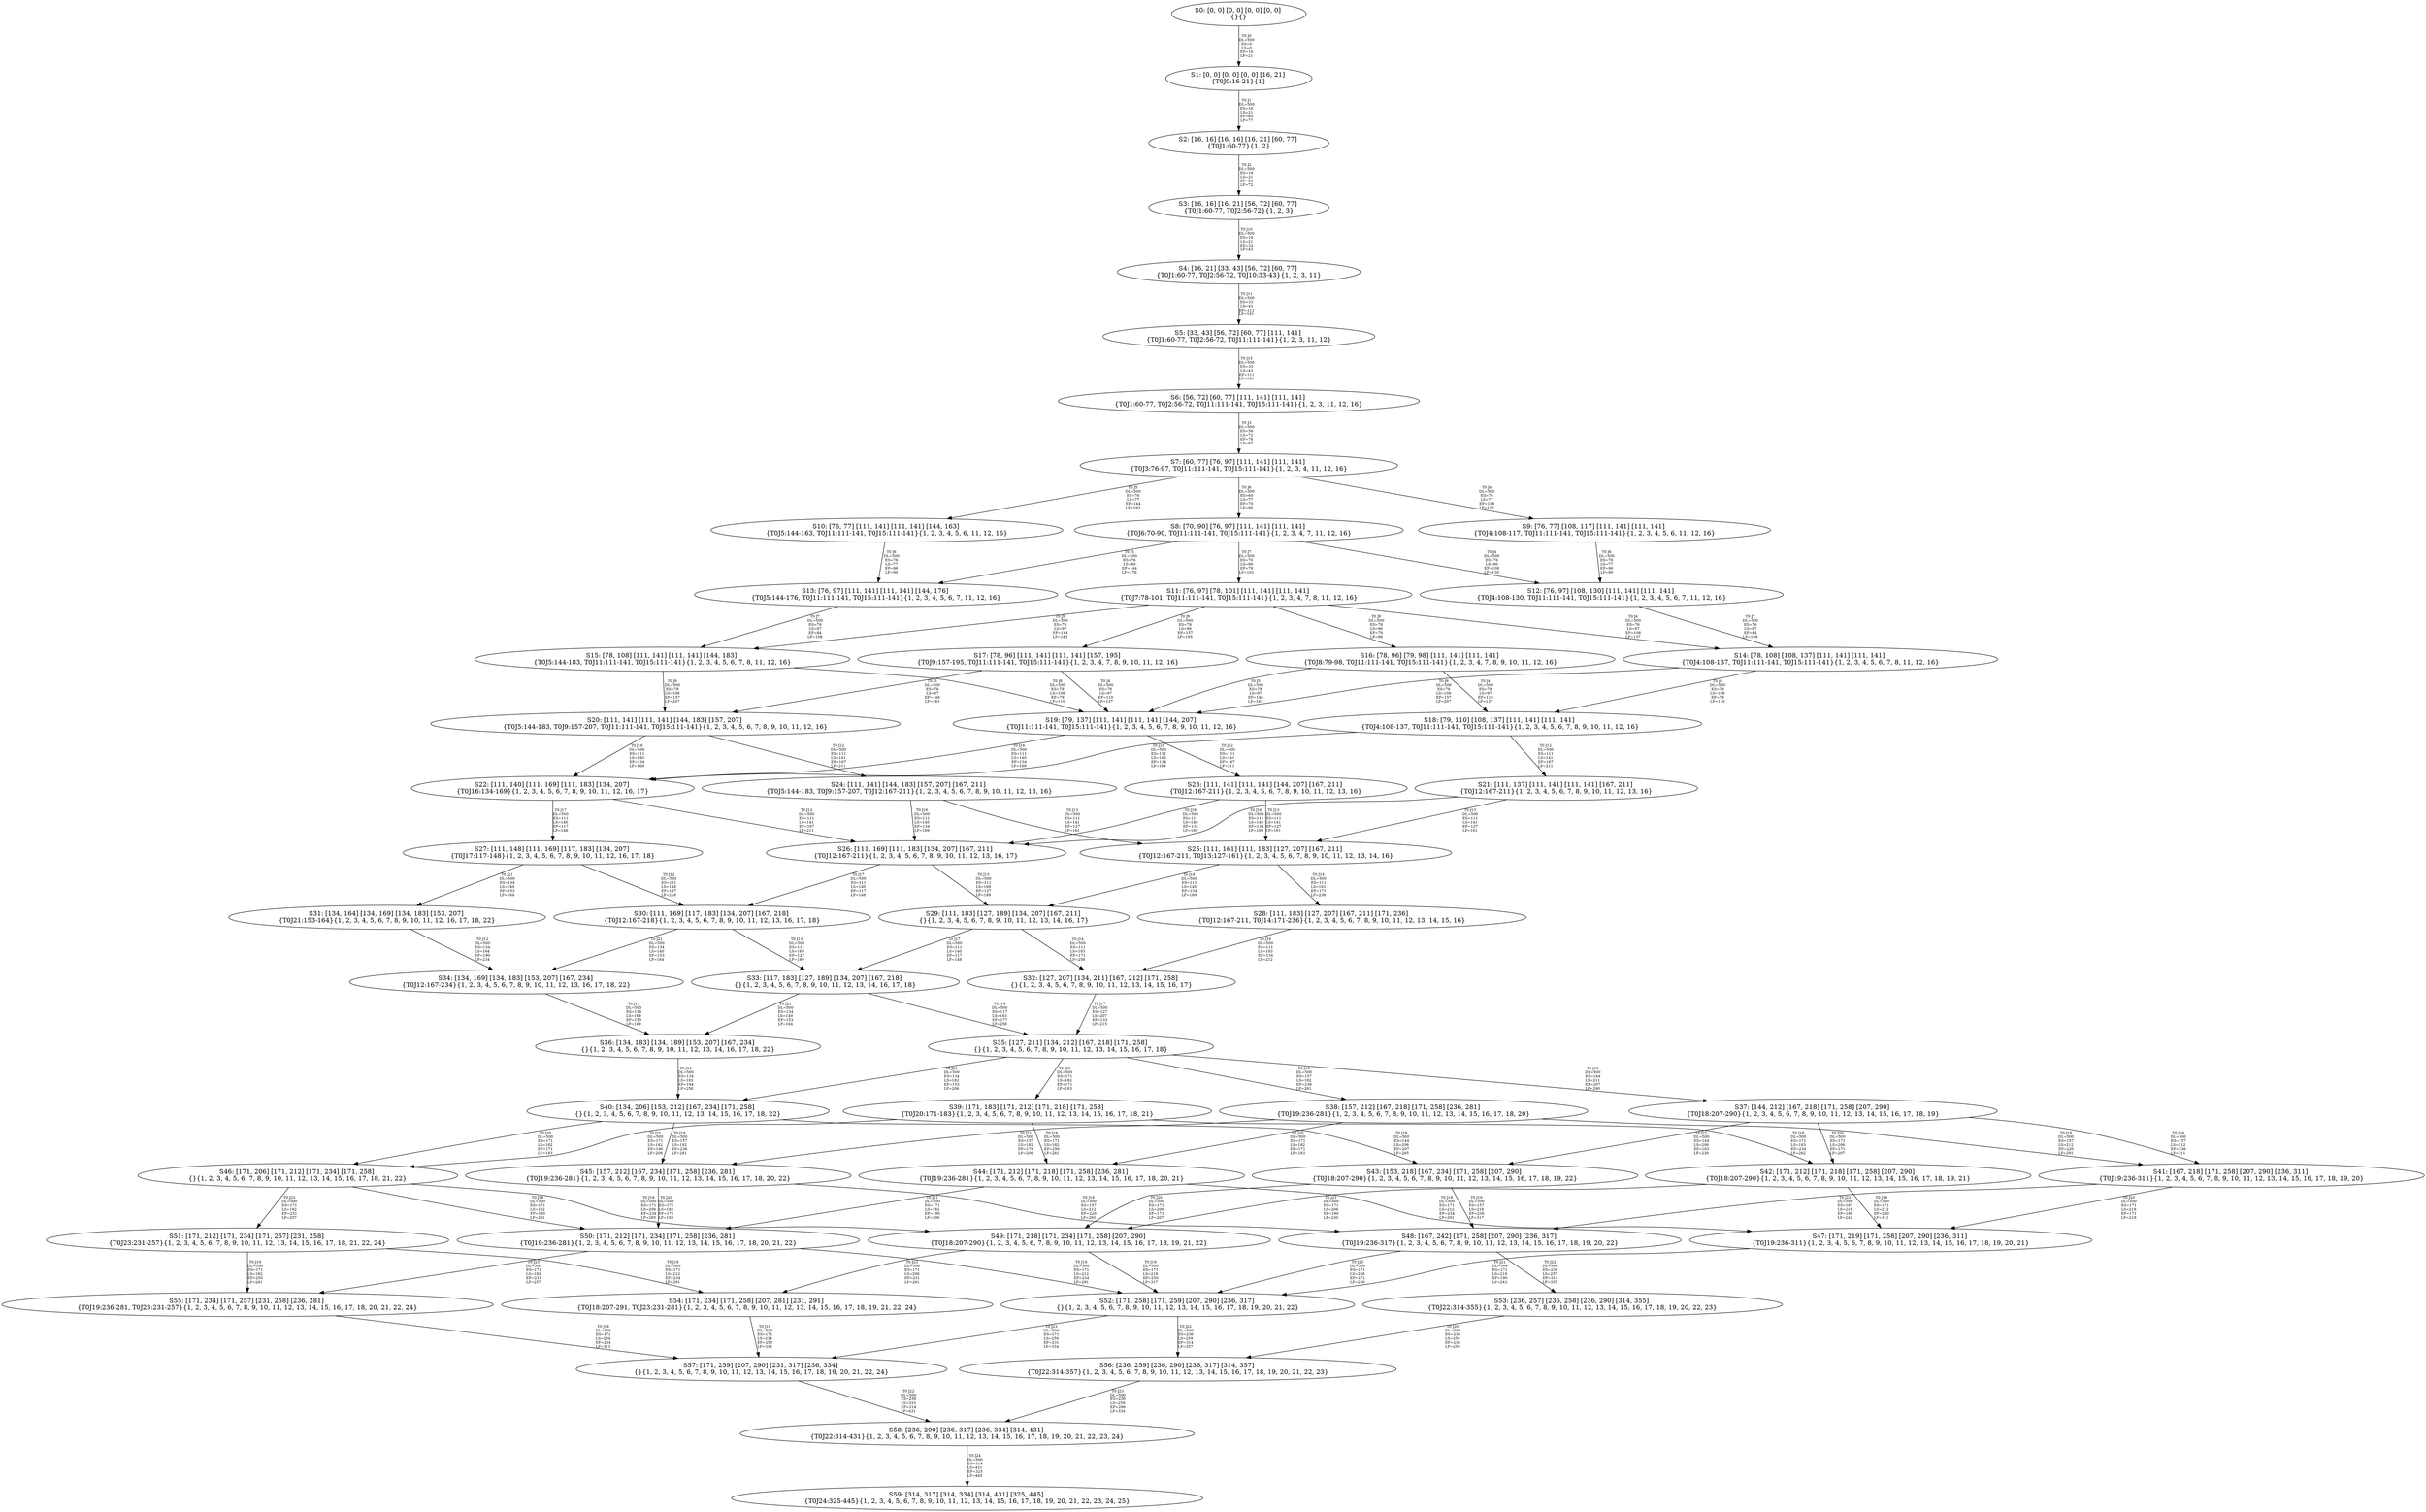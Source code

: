 digraph {
	S0[label="S0: [0, 0] [0, 0] [0, 0] [0, 0] \n{}{}"];
	S1[label="S1: [0, 0] [0, 0] [0, 0] [16, 21] \n{T0J0:16-21}{1}"];
	S2[label="S2: [16, 16] [16, 16] [16, 21] [60, 77] \n{T0J1:60-77}{1, 2}"];
	S3[label="S3: [16, 16] [16, 21] [56, 72] [60, 77] \n{T0J1:60-77, T0J2:56-72}{1, 2, 3}"];
	S4[label="S4: [16, 21] [33, 43] [56, 72] [60, 77] \n{T0J1:60-77, T0J2:56-72, T0J10:33-43}{1, 2, 3, 11}"];
	S5[label="S5: [33, 43] [56, 72] [60, 77] [111, 141] \n{T0J1:60-77, T0J2:56-72, T0J11:111-141}{1, 2, 3, 11, 12}"];
	S6[label="S6: [56, 72] [60, 77] [111, 141] [111, 141] \n{T0J1:60-77, T0J2:56-72, T0J11:111-141, T0J15:111-141}{1, 2, 3, 11, 12, 16}"];
	S7[label="S7: [60, 77] [76, 97] [111, 141] [111, 141] \n{T0J3:76-97, T0J11:111-141, T0J15:111-141}{1, 2, 3, 4, 11, 12, 16}"];
	S8[label="S8: [70, 90] [76, 97] [111, 141] [111, 141] \n{T0J6:70-90, T0J11:111-141, T0J15:111-141}{1, 2, 3, 4, 7, 11, 12, 16}"];
	S9[label="S9: [76, 77] [108, 117] [111, 141] [111, 141] \n{T0J4:108-117, T0J11:111-141, T0J15:111-141}{1, 2, 3, 4, 5, 6, 11, 12, 16}"];
	S10[label="S10: [76, 77] [111, 141] [111, 141] [144, 163] \n{T0J5:144-163, T0J11:111-141, T0J15:111-141}{1, 2, 3, 4, 5, 6, 11, 12, 16}"];
	S11[label="S11: [76, 97] [78, 101] [111, 141] [111, 141] \n{T0J7:78-101, T0J11:111-141, T0J15:111-141}{1, 2, 3, 4, 7, 8, 11, 12, 16}"];
	S12[label="S12: [76, 97] [108, 130] [111, 141] [111, 141] \n{T0J4:108-130, T0J11:111-141, T0J15:111-141}{1, 2, 3, 4, 5, 6, 7, 11, 12, 16}"];
	S13[label="S13: [76, 97] [111, 141] [111, 141] [144, 176] \n{T0J5:144-176, T0J11:111-141, T0J15:111-141}{1, 2, 3, 4, 5, 6, 7, 11, 12, 16}"];
	S14[label="S14: [78, 108] [108, 137] [111, 141] [111, 141] \n{T0J4:108-137, T0J11:111-141, T0J15:111-141}{1, 2, 3, 4, 5, 6, 7, 8, 11, 12, 16}"];
	S15[label="S15: [78, 108] [111, 141] [111, 141] [144, 183] \n{T0J5:144-183, T0J11:111-141, T0J15:111-141}{1, 2, 3, 4, 5, 6, 7, 8, 11, 12, 16}"];
	S16[label="S16: [78, 96] [79, 98] [111, 141] [111, 141] \n{T0J8:79-98, T0J11:111-141, T0J15:111-141}{1, 2, 3, 4, 7, 8, 9, 10, 11, 12, 16}"];
	S17[label="S17: [78, 96] [111, 141] [111, 141] [157, 195] \n{T0J9:157-195, T0J11:111-141, T0J15:111-141}{1, 2, 3, 4, 7, 8, 9, 10, 11, 12, 16}"];
	S18[label="S18: [79, 110] [108, 137] [111, 141] [111, 141] \n{T0J4:108-137, T0J11:111-141, T0J15:111-141}{1, 2, 3, 4, 5, 6, 7, 8, 9, 10, 11, 12, 16}"];
	S19[label="S19: [79, 137] [111, 141] [111, 141] [144, 207] \n{T0J11:111-141, T0J15:111-141}{1, 2, 3, 4, 5, 6, 7, 8, 9, 10, 11, 12, 16}"];
	S20[label="S20: [111, 141] [111, 141] [144, 183] [157, 207] \n{T0J5:144-183, T0J9:157-207, T0J11:111-141, T0J15:111-141}{1, 2, 3, 4, 5, 6, 7, 8, 9, 10, 11, 12, 16}"];
	S21[label="S21: [111, 137] [111, 141] [111, 141] [167, 211] \n{T0J12:167-211}{1, 2, 3, 4, 5, 6, 7, 8, 9, 10, 11, 12, 13, 16}"];
	S22[label="S22: [111, 140] [111, 169] [111, 183] [134, 207] \n{T0J16:134-169}{1, 2, 3, 4, 5, 6, 7, 8, 9, 10, 11, 12, 16, 17}"];
	S23[label="S23: [111, 141] [111, 141] [144, 207] [167, 211] \n{T0J12:167-211}{1, 2, 3, 4, 5, 6, 7, 8, 9, 10, 11, 12, 13, 16}"];
	S24[label="S24: [111, 141] [144, 183] [157, 207] [167, 211] \n{T0J5:144-183, T0J9:157-207, T0J12:167-211}{1, 2, 3, 4, 5, 6, 7, 8, 9, 10, 11, 12, 13, 16}"];
	S25[label="S25: [111, 161] [111, 183] [127, 207] [167, 211] \n{T0J12:167-211, T0J13:127-161}{1, 2, 3, 4, 5, 6, 7, 8, 9, 10, 11, 12, 13, 14, 16}"];
	S26[label="S26: [111, 169] [111, 183] [134, 207] [167, 211] \n{T0J12:167-211}{1, 2, 3, 4, 5, 6, 7, 8, 9, 10, 11, 12, 13, 16, 17}"];
	S27[label="S27: [111, 148] [111, 169] [117, 183] [134, 207] \n{T0J17:117-148}{1, 2, 3, 4, 5, 6, 7, 8, 9, 10, 11, 12, 16, 17, 18}"];
	S28[label="S28: [111, 183] [127, 207] [167, 211] [171, 236] \n{T0J12:167-211, T0J14:171-236}{1, 2, 3, 4, 5, 6, 7, 8, 9, 10, 11, 12, 13, 14, 15, 16}"];
	S29[label="S29: [111, 183] [127, 189] [134, 207] [167, 211] \n{}{1, 2, 3, 4, 5, 6, 7, 8, 9, 10, 11, 12, 13, 14, 16, 17}"];
	S30[label="S30: [111, 169] [117, 183] [134, 207] [167, 218] \n{T0J12:167-218}{1, 2, 3, 4, 5, 6, 7, 8, 9, 10, 11, 12, 13, 16, 17, 18}"];
	S31[label="S31: [134, 164] [134, 169] [134, 183] [153, 207] \n{T0J21:153-164}{1, 2, 3, 4, 5, 6, 7, 8, 9, 10, 11, 12, 16, 17, 18, 22}"];
	S32[label="S32: [127, 207] [134, 211] [167, 212] [171, 258] \n{}{1, 2, 3, 4, 5, 6, 7, 8, 9, 10, 11, 12, 13, 14, 15, 16, 17}"];
	S33[label="S33: [117, 183] [127, 189] [134, 207] [167, 218] \n{}{1, 2, 3, 4, 5, 6, 7, 8, 9, 10, 11, 12, 13, 14, 16, 17, 18}"];
	S34[label="S34: [134, 169] [134, 183] [153, 207] [167, 234] \n{T0J12:167-234}{1, 2, 3, 4, 5, 6, 7, 8, 9, 10, 11, 12, 13, 16, 17, 18, 22}"];
	S35[label="S35: [127, 211] [134, 212] [167, 218] [171, 258] \n{}{1, 2, 3, 4, 5, 6, 7, 8, 9, 10, 11, 12, 13, 14, 15, 16, 17, 18}"];
	S36[label="S36: [134, 183] [134, 189] [153, 207] [167, 234] \n{}{1, 2, 3, 4, 5, 6, 7, 8, 9, 10, 11, 12, 13, 14, 16, 17, 18, 22}"];
	S37[label="S37: [144, 212] [167, 218] [171, 258] [207, 290] \n{T0J18:207-290}{1, 2, 3, 4, 5, 6, 7, 8, 9, 10, 11, 12, 13, 14, 15, 16, 17, 18, 19}"];
	S38[label="S38: [157, 212] [167, 218] [171, 258] [236, 281] \n{T0J19:236-281}{1, 2, 3, 4, 5, 6, 7, 8, 9, 10, 11, 12, 13, 14, 15, 16, 17, 18, 20}"];
	S39[label="S39: [171, 183] [171, 212] [171, 218] [171, 258] \n{T0J20:171-183}{1, 2, 3, 4, 5, 6, 7, 8, 9, 10, 11, 12, 13, 14, 15, 16, 17, 18, 21}"];
	S40[label="S40: [134, 206] [153, 212] [167, 234] [171, 258] \n{}{1, 2, 3, 4, 5, 6, 7, 8, 9, 10, 11, 12, 13, 14, 15, 16, 17, 18, 22}"];
	S41[label="S41: [167, 218] [171, 258] [207, 290] [236, 311] \n{T0J19:236-311}{1, 2, 3, 4, 5, 6, 7, 8, 9, 10, 11, 12, 13, 14, 15, 16, 17, 18, 19, 20}"];
	S42[label="S42: [171, 212] [171, 218] [171, 258] [207, 290] \n{T0J18:207-290}{1, 2, 3, 4, 5, 6, 7, 8, 9, 10, 11, 12, 13, 14, 15, 16, 17, 18, 19, 21}"];
	S43[label="S43: [153, 218] [167, 234] [171, 258] [207, 290] \n{T0J18:207-290}{1, 2, 3, 4, 5, 6, 7, 8, 9, 10, 11, 12, 13, 14, 15, 16, 17, 18, 19, 22}"];
	S44[label="S44: [171, 212] [171, 218] [171, 258] [236, 281] \n{T0J19:236-281}{1, 2, 3, 4, 5, 6, 7, 8, 9, 10, 11, 12, 13, 14, 15, 16, 17, 18, 20, 21}"];
	S45[label="S45: [157, 212] [167, 234] [171, 258] [236, 281] \n{T0J19:236-281}{1, 2, 3, 4, 5, 6, 7, 8, 9, 10, 11, 12, 13, 14, 15, 16, 17, 18, 20, 22}"];
	S46[label="S46: [171, 206] [171, 212] [171, 234] [171, 258] \n{}{1, 2, 3, 4, 5, 6, 7, 8, 9, 10, 11, 12, 13, 14, 15, 16, 17, 18, 21, 22}"];
	S47[label="S47: [171, 219] [171, 258] [207, 290] [236, 311] \n{T0J19:236-311}{1, 2, 3, 4, 5, 6, 7, 8, 9, 10, 11, 12, 13, 14, 15, 16, 17, 18, 19, 20, 21}"];
	S48[label="S48: [167, 242] [171, 258] [207, 290] [236, 317] \n{T0J19:236-317}{1, 2, 3, 4, 5, 6, 7, 8, 9, 10, 11, 12, 13, 14, 15, 16, 17, 18, 19, 20, 22}"];
	S49[label="S49: [171, 218] [171, 234] [171, 258] [207, 290] \n{T0J18:207-290}{1, 2, 3, 4, 5, 6, 7, 8, 9, 10, 11, 12, 13, 14, 15, 16, 17, 18, 19, 21, 22}"];
	S50[label="S50: [171, 212] [171, 234] [171, 258] [236, 281] \n{T0J19:236-281}{1, 2, 3, 4, 5, 6, 7, 8, 9, 10, 11, 12, 13, 14, 15, 16, 17, 18, 20, 21, 22}"];
	S51[label="S51: [171, 212] [171, 234] [171, 257] [231, 258] \n{T0J23:231-257}{1, 2, 3, 4, 5, 6, 7, 8, 9, 10, 11, 12, 13, 14, 15, 16, 17, 18, 21, 22, 24}"];
	S52[label="S52: [171, 258] [171, 259] [207, 290] [236, 317] \n{}{1, 2, 3, 4, 5, 6, 7, 8, 9, 10, 11, 12, 13, 14, 15, 16, 17, 18, 19, 20, 21, 22}"];
	S53[label="S53: [236, 257] [236, 258] [236, 290] [314, 355] \n{T0J22:314-355}{1, 2, 3, 4, 5, 6, 7, 8, 9, 10, 11, 12, 13, 14, 15, 16, 17, 18, 19, 20, 22, 23}"];
	S54[label="S54: [171, 234] [171, 258] [207, 281] [231, 291] \n{T0J18:207-291, T0J23:231-281}{1, 2, 3, 4, 5, 6, 7, 8, 9, 10, 11, 12, 13, 14, 15, 16, 17, 18, 19, 21, 22, 24}"];
	S55[label="S55: [171, 234] [171, 257] [231, 258] [236, 281] \n{T0J19:236-281, T0J23:231-257}{1, 2, 3, 4, 5, 6, 7, 8, 9, 10, 11, 12, 13, 14, 15, 16, 17, 18, 20, 21, 22, 24}"];
	S56[label="S56: [236, 259] [236, 290] [236, 317] [314, 357] \n{T0J22:314-357}{1, 2, 3, 4, 5, 6, 7, 8, 9, 10, 11, 12, 13, 14, 15, 16, 17, 18, 19, 20, 21, 22, 23}"];
	S57[label="S57: [171, 259] [207, 290] [231, 317] [236, 334] \n{}{1, 2, 3, 4, 5, 6, 7, 8, 9, 10, 11, 12, 13, 14, 15, 16, 17, 18, 19, 20, 21, 22, 24}"];
	S58[label="S58: [236, 290] [236, 317] [236, 334] [314, 431] \n{T0J22:314-431}{1, 2, 3, 4, 5, 6, 7, 8, 9, 10, 11, 12, 13, 14, 15, 16, 17, 18, 19, 20, 21, 22, 23, 24}"];
	S59[label="S59: [314, 317] [314, 334] [314, 431] [325, 445] \n{T0J24:325-445}{1, 2, 3, 4, 5, 6, 7, 8, 9, 10, 11, 12, 13, 14, 15, 16, 17, 18, 19, 20, 21, 22, 23, 24, 25}"];
	S0 -> S1[label="T0 J0\nDL=500\nES=0\nLS=0\nEF=16\nLF=21",fontsize=8];
	S1 -> S2[label="T0 J1\nDL=500\nES=16\nLS=21\nEF=60\nLF=77",fontsize=8];
	S2 -> S3[label="T0 J2\nDL=500\nES=16\nLS=21\nEF=56\nLF=72",fontsize=8];
	S3 -> S4[label="T0 J10\nDL=500\nES=16\nLS=21\nEF=33\nLF=43",fontsize=8];
	S4 -> S5[label="T0 J11\nDL=500\nES=33\nLS=43\nEF=111\nLF=141",fontsize=8];
	S5 -> S6[label="T0 J15\nDL=500\nES=33\nLS=43\nEF=111\nLF=141",fontsize=8];
	S6 -> S7[label="T0 J3\nDL=500\nES=56\nLS=72\nEF=76\nLF=97",fontsize=8];
	S7 -> S9[label="T0 J4\nDL=500\nES=76\nLS=77\nEF=108\nLF=117",fontsize=8];
	S7 -> S10[label="T0 J5\nDL=500\nES=76\nLS=77\nEF=144\nLF=163",fontsize=8];
	S7 -> S8[label="T0 J6\nDL=500\nES=60\nLS=77\nEF=70\nLF=90",fontsize=8];
	S8 -> S12[label="T0 J4\nDL=500\nES=76\nLS=90\nEF=108\nLF=130",fontsize=8];
	S8 -> S13[label="T0 J5\nDL=500\nES=76\nLS=90\nEF=144\nLF=176",fontsize=8];
	S8 -> S11[label="T0 J7\nDL=500\nES=70\nLS=90\nEF=78\nLF=101",fontsize=8];
	S9 -> S12[label="T0 J6\nDL=500\nES=76\nLS=77\nEF=86\nLF=90",fontsize=8];
	S10 -> S13[label="T0 J6\nDL=500\nES=76\nLS=77\nEF=86\nLF=90",fontsize=8];
	S11 -> S14[label="T0 J4\nDL=500\nES=76\nLS=97\nEF=108\nLF=137",fontsize=8];
	S11 -> S15[label="T0 J5\nDL=500\nES=76\nLS=97\nEF=144\nLF=183",fontsize=8];
	S11 -> S16[label="T0 J8\nDL=500\nES=78\nLS=96\nEF=79\nLF=98",fontsize=8];
	S11 -> S17[label="T0 J9\nDL=500\nES=78\nLS=96\nEF=157\nLF=195",fontsize=8];
	S12 -> S14[label="T0 J7\nDL=500\nES=76\nLS=97\nEF=84\nLF=108",fontsize=8];
	S13 -> S15[label="T0 J7\nDL=500\nES=76\nLS=97\nEF=84\nLF=108",fontsize=8];
	S14 -> S18[label="T0 J8\nDL=500\nES=78\nLS=108\nEF=79\nLF=110",fontsize=8];
	S14 -> S19[label="T0 J9\nDL=500\nES=78\nLS=108\nEF=157\nLF=207",fontsize=8];
	S15 -> S19[label="T0 J8\nDL=500\nES=78\nLS=108\nEF=79\nLF=110",fontsize=8];
	S15 -> S20[label="T0 J9\nDL=500\nES=78\nLS=108\nEF=157\nLF=207",fontsize=8];
	S16 -> S18[label="T0 J4\nDL=500\nES=78\nLS=97\nEF=110\nLF=137",fontsize=8];
	S16 -> S19[label="T0 J5\nDL=500\nES=78\nLS=97\nEF=146\nLF=183",fontsize=8];
	S17 -> S19[label="T0 J4\nDL=500\nES=78\nLS=97\nEF=110\nLF=137",fontsize=8];
	S17 -> S20[label="T0 J5\nDL=500\nES=78\nLS=97\nEF=146\nLF=183",fontsize=8];
	S18 -> S21[label="T0 J12\nDL=500\nES=111\nLS=141\nEF=167\nLF=211",fontsize=8];
	S18 -> S22[label="T0 J16\nDL=500\nES=111\nLS=140\nEF=134\nLF=169",fontsize=8];
	S19 -> S23[label="T0 J12\nDL=500\nES=111\nLS=141\nEF=167\nLF=211",fontsize=8];
	S19 -> S22[label="T0 J16\nDL=500\nES=111\nLS=140\nEF=134\nLF=169",fontsize=8];
	S20 -> S24[label="T0 J12\nDL=500\nES=111\nLS=141\nEF=167\nLF=211",fontsize=8];
	S20 -> S22[label="T0 J16\nDL=500\nES=111\nLS=140\nEF=134\nLF=169",fontsize=8];
	S21 -> S25[label="T0 J13\nDL=500\nES=111\nLS=141\nEF=127\nLF=161",fontsize=8];
	S21 -> S26[label="T0 J16\nDL=500\nES=111\nLS=140\nEF=134\nLF=169",fontsize=8];
	S22 -> S26[label="T0 J12\nDL=500\nES=111\nLS=141\nEF=167\nLF=211",fontsize=8];
	S22 -> S27[label="T0 J17\nDL=500\nES=111\nLS=140\nEF=117\nLF=148",fontsize=8];
	S23 -> S25[label="T0 J13\nDL=500\nES=111\nLS=141\nEF=127\nLF=161",fontsize=8];
	S23 -> S26[label="T0 J16\nDL=500\nES=111\nLS=140\nEF=134\nLF=169",fontsize=8];
	S24 -> S25[label="T0 J13\nDL=500\nES=111\nLS=141\nEF=127\nLF=161",fontsize=8];
	S24 -> S26[label="T0 J16\nDL=500\nES=111\nLS=140\nEF=134\nLF=169",fontsize=8];
	S25 -> S28[label="T0 J14\nDL=500\nES=111\nLS=161\nEF=171\nLF=236",fontsize=8];
	S25 -> S29[label="T0 J16\nDL=500\nES=111\nLS=140\nEF=134\nLF=169",fontsize=8];
	S26 -> S29[label="T0 J13\nDL=500\nES=111\nLS=169\nEF=127\nLF=189",fontsize=8];
	S26 -> S30[label="T0 J17\nDL=500\nES=111\nLS=140\nEF=117\nLF=148",fontsize=8];
	S27 -> S30[label="T0 J12\nDL=500\nES=111\nLS=148\nEF=167\nLF=218",fontsize=8];
	S27 -> S31[label="T0 J21\nDL=500\nES=134\nLS=140\nEF=153\nLF=164",fontsize=8];
	S28 -> S32[label="T0 J16\nDL=500\nES=111\nLS=183\nEF=134\nLF=212",fontsize=8];
	S29 -> S32[label="T0 J14\nDL=500\nES=111\nLS=183\nEF=171\nLF=258",fontsize=8];
	S29 -> S33[label="T0 J17\nDL=500\nES=111\nLS=140\nEF=117\nLF=148",fontsize=8];
	S30 -> S33[label="T0 J13\nDL=500\nES=111\nLS=169\nEF=127\nLF=189",fontsize=8];
	S30 -> S34[label="T0 J21\nDL=500\nES=134\nLS=140\nEF=153\nLF=164",fontsize=8];
	S31 -> S34[label="T0 J12\nDL=500\nES=134\nLS=164\nEF=190\nLF=234",fontsize=8];
	S32 -> S35[label="T0 J17\nDL=500\nES=127\nLS=207\nEF=133\nLF=215",fontsize=8];
	S33 -> S35[label="T0 J14\nDL=500\nES=117\nLS=183\nEF=177\nLF=258",fontsize=8];
	S33 -> S36[label="T0 J21\nDL=500\nES=134\nLS=140\nEF=153\nLF=164",fontsize=8];
	S34 -> S36[label="T0 J13\nDL=500\nES=134\nLS=169\nEF=150\nLF=189",fontsize=8];
	S35 -> S37[label="T0 J18\nDL=500\nES=144\nLS=211\nEF=207\nLF=290",fontsize=8];
	S35 -> S38[label="T0 J19\nDL=500\nES=157\nLS=182\nEF=236\nLF=281",fontsize=8];
	S35 -> S39[label="T0 J20\nDL=500\nES=171\nLS=182\nEF=171\nLF=183",fontsize=8];
	S35 -> S40[label="T0 J21\nDL=500\nES=134\nLS=182\nEF=153\nLF=206",fontsize=8];
	S36 -> S40[label="T0 J14\nDL=500\nES=134\nLS=183\nEF=194\nLF=258",fontsize=8];
	S37 -> S41[label="T0 J19\nDL=500\nES=157\nLS=212\nEF=236\nLF=311",fontsize=8];
	S37 -> S42[label="T0 J20\nDL=500\nES=171\nLS=206\nEF=171\nLF=207",fontsize=8];
	S37 -> S43[label="T0 J21\nDL=500\nES=144\nLS=206\nEF=163\nLF=230",fontsize=8];
	S38 -> S41[label="T0 J18\nDL=500\nES=157\nLS=212\nEF=220\nLF=291",fontsize=8];
	S38 -> S44[label="T0 J20\nDL=500\nES=171\nLS=182\nEF=171\nLF=183",fontsize=8];
	S38 -> S45[label="T0 J21\nDL=500\nES=157\nLS=182\nEF=176\nLF=206",fontsize=8];
	S39 -> S42[label="T0 J18\nDL=500\nES=171\nLS=183\nEF=234\nLF=262",fontsize=8];
	S39 -> S44[label="T0 J19\nDL=500\nES=171\nLS=182\nEF=250\nLF=281",fontsize=8];
	S39 -> S46[label="T0 J21\nDL=500\nES=171\nLS=182\nEF=190\nLF=206",fontsize=8];
	S40 -> S43[label="T0 J18\nDL=500\nES=144\nLS=206\nEF=207\nLF=285",fontsize=8];
	S40 -> S45[label="T0 J19\nDL=500\nES=157\nLS=182\nEF=236\nLF=281",fontsize=8];
	S40 -> S46[label="T0 J20\nDL=500\nES=171\nLS=182\nEF=171\nLF=183",fontsize=8];
	S41 -> S47[label="T0 J20\nDL=500\nES=171\nLS=218\nEF=171\nLF=219",fontsize=8];
	S41 -> S48[label="T0 J21\nDL=500\nES=167\nLS=218\nEF=186\nLF=242",fontsize=8];
	S42 -> S47[label="T0 J19\nDL=500\nES=171\nLS=212\nEF=250\nLF=311",fontsize=8];
	S42 -> S49[label="T0 J21\nDL=500\nES=171\nLS=206\nEF=190\nLF=230",fontsize=8];
	S43 -> S48[label="T0 J19\nDL=500\nES=157\nLS=218\nEF=236\nLF=317",fontsize=8];
	S43 -> S49[label="T0 J20\nDL=500\nES=171\nLS=206\nEF=171\nLF=207",fontsize=8];
	S44 -> S47[label="T0 J18\nDL=500\nES=171\nLS=212\nEF=234\nLF=291",fontsize=8];
	S44 -> S50[label="T0 J21\nDL=500\nES=171\nLS=182\nEF=190\nLF=206",fontsize=8];
	S45 -> S48[label="T0 J18\nDL=500\nES=157\nLS=212\nEF=220\nLF=291",fontsize=8];
	S45 -> S50[label="T0 J20\nDL=500\nES=171\nLS=182\nEF=171\nLF=183",fontsize=8];
	S46 -> S49[label="T0 J18\nDL=500\nES=171\nLS=206\nEF=234\nLF=285",fontsize=8];
	S46 -> S50[label="T0 J19\nDL=500\nES=171\nLS=182\nEF=250\nLF=281",fontsize=8];
	S46 -> S51[label="T0 J23\nDL=500\nES=171\nLS=182\nEF=231\nLF=257",fontsize=8];
	S47 -> S52[label="T0 J21\nDL=500\nES=171\nLS=219\nEF=190\nLF=243",fontsize=8];
	S48 -> S52[label="T0 J20\nDL=500\nES=171\nLS=258\nEF=171\nLF=259",fontsize=8];
	S48 -> S53[label="T0 J22\nDL=500\nES=236\nLS=257\nEF=314\nLF=355",fontsize=8];
	S49 -> S52[label="T0 J19\nDL=500\nES=171\nLS=218\nEF=250\nLF=317",fontsize=8];
	S49 -> S54[label="T0 J23\nDL=500\nES=171\nLS=206\nEF=231\nLF=281",fontsize=8];
	S50 -> S52[label="T0 J18\nDL=500\nES=171\nLS=212\nEF=234\nLF=291",fontsize=8];
	S50 -> S55[label="T0 J23\nDL=500\nES=171\nLS=182\nEF=231\nLF=257",fontsize=8];
	S51 -> S54[label="T0 J18\nDL=500\nES=171\nLS=212\nEF=234\nLF=291",fontsize=8];
	S51 -> S55[label="T0 J19\nDL=500\nES=171\nLS=182\nEF=250\nLF=281",fontsize=8];
	S52 -> S56[label="T0 J22\nDL=500\nES=236\nLS=259\nEF=314\nLF=357",fontsize=8];
	S52 -> S57[label="T0 J23\nDL=500\nES=171\nLS=259\nEF=231\nLF=334",fontsize=8];
	S53 -> S56[label="T0 J20\nDL=500\nES=236\nLS=258\nEF=236\nLF=259",fontsize=8];
	S54 -> S57[label="T0 J19\nDL=500\nES=171\nLS=234\nEF=250\nLF=333",fontsize=8];
	S55 -> S57[label="T0 J18\nDL=500\nES=171\nLS=234\nEF=234\nLF=313",fontsize=8];
	S56 -> S58[label="T0 J23\nDL=500\nES=236\nLS=259\nEF=296\nLF=334",fontsize=8];
	S57 -> S58[label="T0 J22\nDL=500\nES=236\nLS=333\nEF=314\nLF=431",fontsize=8];
	S58 -> S59[label="T0 J24\nDL=500\nES=314\nLS=431\nEF=325\nLF=445",fontsize=8];
}
